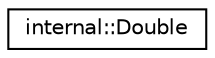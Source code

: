 digraph "Graphical Class Hierarchy"
{
 // LATEX_PDF_SIZE
  edge [fontname="Helvetica",fontsize="10",labelfontname="Helvetica",labelfontsize="10"];
  node [fontname="Helvetica",fontsize="10",shape=record];
  rankdir="LR";
  Node0 [label="internal::Double",height=0.2,width=0.4,color="black", fillcolor="white", style="filled",URL="$classinternal_1_1_double.html",tooltip=" "];
}
